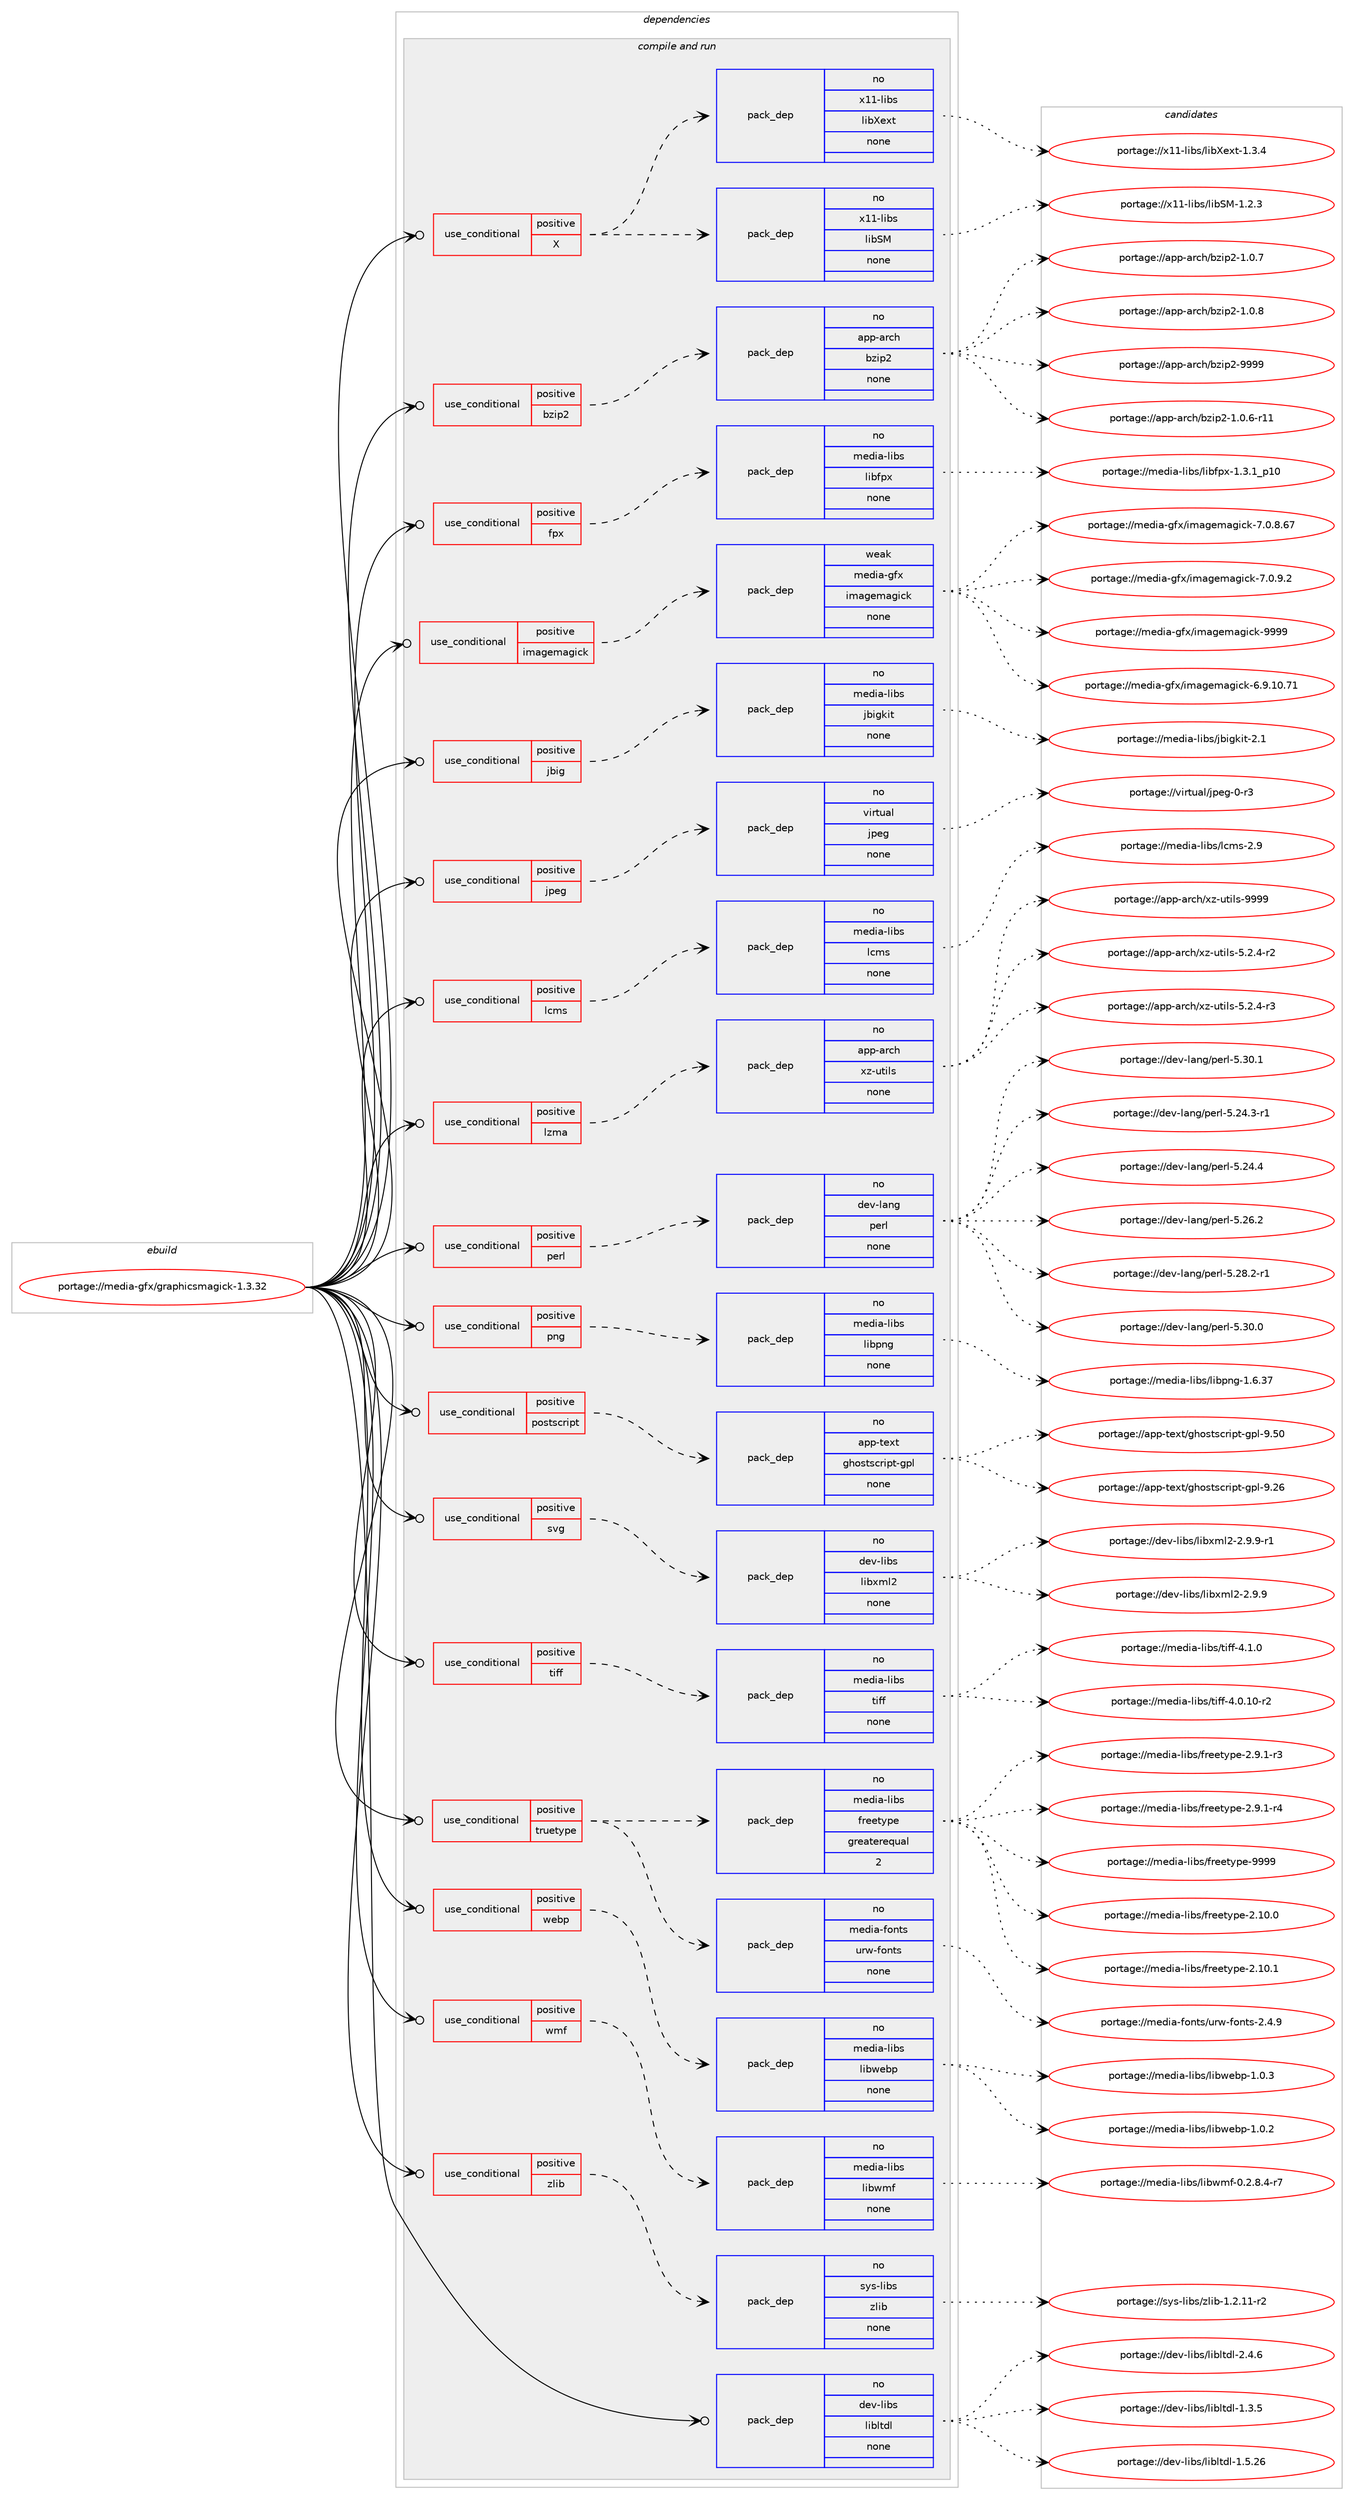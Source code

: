 digraph prolog {

# *************
# Graph options
# *************

newrank=true;
concentrate=true;
compound=true;
graph [rankdir=LR,fontname=Helvetica,fontsize=10,ranksep=1.5];#, ranksep=2.5, nodesep=0.2];
edge  [arrowhead=vee];
node  [fontname=Helvetica,fontsize=10];

# **********
# The ebuild
# **********

subgraph cluster_leftcol {
color=gray;
rank=same;
label=<<i>ebuild</i>>;
id [label="portage://media-gfx/graphicsmagick-1.3.32", color=red, width=4, href="../media-gfx/graphicsmagick-1.3.32.svg"];
}

# ****************
# The dependencies
# ****************

subgraph cluster_midcol {
color=gray;
label=<<i>dependencies</i>>;
subgraph cluster_compile {
fillcolor="#eeeeee";
style=filled;
label=<<i>compile</i>>;
}
subgraph cluster_compileandrun {
fillcolor="#eeeeee";
style=filled;
label=<<i>compile and run</i>>;
subgraph cond78471 {
dependency313718 [label=<<TABLE BORDER="0" CELLBORDER="1" CELLSPACING="0" CELLPADDING="4"><TR><TD ROWSPAN="3" CELLPADDING="10">use_conditional</TD></TR><TR><TD>positive</TD></TR><TR><TD>X</TD></TR></TABLE>>, shape=none, color=red];
subgraph pack230185 {
dependency313719 [label=<<TABLE BORDER="0" CELLBORDER="1" CELLSPACING="0" CELLPADDING="4" WIDTH="220"><TR><TD ROWSPAN="6" CELLPADDING="30">pack_dep</TD></TR><TR><TD WIDTH="110">no</TD></TR><TR><TD>x11-libs</TD></TR><TR><TD>libSM</TD></TR><TR><TD>none</TD></TR><TR><TD></TD></TR></TABLE>>, shape=none, color=blue];
}
dependency313718:e -> dependency313719:w [weight=20,style="dashed",arrowhead="vee"];
subgraph pack230186 {
dependency313720 [label=<<TABLE BORDER="0" CELLBORDER="1" CELLSPACING="0" CELLPADDING="4" WIDTH="220"><TR><TD ROWSPAN="6" CELLPADDING="30">pack_dep</TD></TR><TR><TD WIDTH="110">no</TD></TR><TR><TD>x11-libs</TD></TR><TR><TD>libXext</TD></TR><TR><TD>none</TD></TR><TR><TD></TD></TR></TABLE>>, shape=none, color=blue];
}
dependency313718:e -> dependency313720:w [weight=20,style="dashed",arrowhead="vee"];
}
id:e -> dependency313718:w [weight=20,style="solid",arrowhead="odotvee"];
subgraph cond78472 {
dependency313721 [label=<<TABLE BORDER="0" CELLBORDER="1" CELLSPACING="0" CELLPADDING="4"><TR><TD ROWSPAN="3" CELLPADDING="10">use_conditional</TD></TR><TR><TD>positive</TD></TR><TR><TD>bzip2</TD></TR></TABLE>>, shape=none, color=red];
subgraph pack230187 {
dependency313722 [label=<<TABLE BORDER="0" CELLBORDER="1" CELLSPACING="0" CELLPADDING="4" WIDTH="220"><TR><TD ROWSPAN="6" CELLPADDING="30">pack_dep</TD></TR><TR><TD WIDTH="110">no</TD></TR><TR><TD>app-arch</TD></TR><TR><TD>bzip2</TD></TR><TR><TD>none</TD></TR><TR><TD></TD></TR></TABLE>>, shape=none, color=blue];
}
dependency313721:e -> dependency313722:w [weight=20,style="dashed",arrowhead="vee"];
}
id:e -> dependency313721:w [weight=20,style="solid",arrowhead="odotvee"];
subgraph cond78473 {
dependency313723 [label=<<TABLE BORDER="0" CELLBORDER="1" CELLSPACING="0" CELLPADDING="4"><TR><TD ROWSPAN="3" CELLPADDING="10">use_conditional</TD></TR><TR><TD>positive</TD></TR><TR><TD>fpx</TD></TR></TABLE>>, shape=none, color=red];
subgraph pack230188 {
dependency313724 [label=<<TABLE BORDER="0" CELLBORDER="1" CELLSPACING="0" CELLPADDING="4" WIDTH="220"><TR><TD ROWSPAN="6" CELLPADDING="30">pack_dep</TD></TR><TR><TD WIDTH="110">no</TD></TR><TR><TD>media-libs</TD></TR><TR><TD>libfpx</TD></TR><TR><TD>none</TD></TR><TR><TD></TD></TR></TABLE>>, shape=none, color=blue];
}
dependency313723:e -> dependency313724:w [weight=20,style="dashed",arrowhead="vee"];
}
id:e -> dependency313723:w [weight=20,style="solid",arrowhead="odotvee"];
subgraph cond78474 {
dependency313725 [label=<<TABLE BORDER="0" CELLBORDER="1" CELLSPACING="0" CELLPADDING="4"><TR><TD ROWSPAN="3" CELLPADDING="10">use_conditional</TD></TR><TR><TD>positive</TD></TR><TR><TD>imagemagick</TD></TR></TABLE>>, shape=none, color=red];
subgraph pack230189 {
dependency313726 [label=<<TABLE BORDER="0" CELLBORDER="1" CELLSPACING="0" CELLPADDING="4" WIDTH="220"><TR><TD ROWSPAN="6" CELLPADDING="30">pack_dep</TD></TR><TR><TD WIDTH="110">weak</TD></TR><TR><TD>media-gfx</TD></TR><TR><TD>imagemagick</TD></TR><TR><TD>none</TD></TR><TR><TD></TD></TR></TABLE>>, shape=none, color=blue];
}
dependency313725:e -> dependency313726:w [weight=20,style="dashed",arrowhead="vee"];
}
id:e -> dependency313725:w [weight=20,style="solid",arrowhead="odotvee"];
subgraph cond78475 {
dependency313727 [label=<<TABLE BORDER="0" CELLBORDER="1" CELLSPACING="0" CELLPADDING="4"><TR><TD ROWSPAN="3" CELLPADDING="10">use_conditional</TD></TR><TR><TD>positive</TD></TR><TR><TD>jbig</TD></TR></TABLE>>, shape=none, color=red];
subgraph pack230190 {
dependency313728 [label=<<TABLE BORDER="0" CELLBORDER="1" CELLSPACING="0" CELLPADDING="4" WIDTH="220"><TR><TD ROWSPAN="6" CELLPADDING="30">pack_dep</TD></TR><TR><TD WIDTH="110">no</TD></TR><TR><TD>media-libs</TD></TR><TR><TD>jbigkit</TD></TR><TR><TD>none</TD></TR><TR><TD></TD></TR></TABLE>>, shape=none, color=blue];
}
dependency313727:e -> dependency313728:w [weight=20,style="dashed",arrowhead="vee"];
}
id:e -> dependency313727:w [weight=20,style="solid",arrowhead="odotvee"];
subgraph cond78476 {
dependency313729 [label=<<TABLE BORDER="0" CELLBORDER="1" CELLSPACING="0" CELLPADDING="4"><TR><TD ROWSPAN="3" CELLPADDING="10">use_conditional</TD></TR><TR><TD>positive</TD></TR><TR><TD>jpeg</TD></TR></TABLE>>, shape=none, color=red];
subgraph pack230191 {
dependency313730 [label=<<TABLE BORDER="0" CELLBORDER="1" CELLSPACING="0" CELLPADDING="4" WIDTH="220"><TR><TD ROWSPAN="6" CELLPADDING="30">pack_dep</TD></TR><TR><TD WIDTH="110">no</TD></TR><TR><TD>virtual</TD></TR><TR><TD>jpeg</TD></TR><TR><TD>none</TD></TR><TR><TD></TD></TR></TABLE>>, shape=none, color=blue];
}
dependency313729:e -> dependency313730:w [weight=20,style="dashed",arrowhead="vee"];
}
id:e -> dependency313729:w [weight=20,style="solid",arrowhead="odotvee"];
subgraph cond78477 {
dependency313731 [label=<<TABLE BORDER="0" CELLBORDER="1" CELLSPACING="0" CELLPADDING="4"><TR><TD ROWSPAN="3" CELLPADDING="10">use_conditional</TD></TR><TR><TD>positive</TD></TR><TR><TD>lcms</TD></TR></TABLE>>, shape=none, color=red];
subgraph pack230192 {
dependency313732 [label=<<TABLE BORDER="0" CELLBORDER="1" CELLSPACING="0" CELLPADDING="4" WIDTH="220"><TR><TD ROWSPAN="6" CELLPADDING="30">pack_dep</TD></TR><TR><TD WIDTH="110">no</TD></TR><TR><TD>media-libs</TD></TR><TR><TD>lcms</TD></TR><TR><TD>none</TD></TR><TR><TD></TD></TR></TABLE>>, shape=none, color=blue];
}
dependency313731:e -> dependency313732:w [weight=20,style="dashed",arrowhead="vee"];
}
id:e -> dependency313731:w [weight=20,style="solid",arrowhead="odotvee"];
subgraph cond78478 {
dependency313733 [label=<<TABLE BORDER="0" CELLBORDER="1" CELLSPACING="0" CELLPADDING="4"><TR><TD ROWSPAN="3" CELLPADDING="10">use_conditional</TD></TR><TR><TD>positive</TD></TR><TR><TD>lzma</TD></TR></TABLE>>, shape=none, color=red];
subgraph pack230193 {
dependency313734 [label=<<TABLE BORDER="0" CELLBORDER="1" CELLSPACING="0" CELLPADDING="4" WIDTH="220"><TR><TD ROWSPAN="6" CELLPADDING="30">pack_dep</TD></TR><TR><TD WIDTH="110">no</TD></TR><TR><TD>app-arch</TD></TR><TR><TD>xz-utils</TD></TR><TR><TD>none</TD></TR><TR><TD></TD></TR></TABLE>>, shape=none, color=blue];
}
dependency313733:e -> dependency313734:w [weight=20,style="dashed",arrowhead="vee"];
}
id:e -> dependency313733:w [weight=20,style="solid",arrowhead="odotvee"];
subgraph cond78479 {
dependency313735 [label=<<TABLE BORDER="0" CELLBORDER="1" CELLSPACING="0" CELLPADDING="4"><TR><TD ROWSPAN="3" CELLPADDING="10">use_conditional</TD></TR><TR><TD>positive</TD></TR><TR><TD>perl</TD></TR></TABLE>>, shape=none, color=red];
subgraph pack230194 {
dependency313736 [label=<<TABLE BORDER="0" CELLBORDER="1" CELLSPACING="0" CELLPADDING="4" WIDTH="220"><TR><TD ROWSPAN="6" CELLPADDING="30">pack_dep</TD></TR><TR><TD WIDTH="110">no</TD></TR><TR><TD>dev-lang</TD></TR><TR><TD>perl</TD></TR><TR><TD>none</TD></TR><TR><TD></TD></TR></TABLE>>, shape=none, color=blue];
}
dependency313735:e -> dependency313736:w [weight=20,style="dashed",arrowhead="vee"];
}
id:e -> dependency313735:w [weight=20,style="solid",arrowhead="odotvee"];
subgraph cond78480 {
dependency313737 [label=<<TABLE BORDER="0" CELLBORDER="1" CELLSPACING="0" CELLPADDING="4"><TR><TD ROWSPAN="3" CELLPADDING="10">use_conditional</TD></TR><TR><TD>positive</TD></TR><TR><TD>png</TD></TR></TABLE>>, shape=none, color=red];
subgraph pack230195 {
dependency313738 [label=<<TABLE BORDER="0" CELLBORDER="1" CELLSPACING="0" CELLPADDING="4" WIDTH="220"><TR><TD ROWSPAN="6" CELLPADDING="30">pack_dep</TD></TR><TR><TD WIDTH="110">no</TD></TR><TR><TD>media-libs</TD></TR><TR><TD>libpng</TD></TR><TR><TD>none</TD></TR><TR><TD></TD></TR></TABLE>>, shape=none, color=blue];
}
dependency313737:e -> dependency313738:w [weight=20,style="dashed",arrowhead="vee"];
}
id:e -> dependency313737:w [weight=20,style="solid",arrowhead="odotvee"];
subgraph cond78481 {
dependency313739 [label=<<TABLE BORDER="0" CELLBORDER="1" CELLSPACING="0" CELLPADDING="4"><TR><TD ROWSPAN="3" CELLPADDING="10">use_conditional</TD></TR><TR><TD>positive</TD></TR><TR><TD>postscript</TD></TR></TABLE>>, shape=none, color=red];
subgraph pack230196 {
dependency313740 [label=<<TABLE BORDER="0" CELLBORDER="1" CELLSPACING="0" CELLPADDING="4" WIDTH="220"><TR><TD ROWSPAN="6" CELLPADDING="30">pack_dep</TD></TR><TR><TD WIDTH="110">no</TD></TR><TR><TD>app-text</TD></TR><TR><TD>ghostscript-gpl</TD></TR><TR><TD>none</TD></TR><TR><TD></TD></TR></TABLE>>, shape=none, color=blue];
}
dependency313739:e -> dependency313740:w [weight=20,style="dashed",arrowhead="vee"];
}
id:e -> dependency313739:w [weight=20,style="solid",arrowhead="odotvee"];
subgraph cond78482 {
dependency313741 [label=<<TABLE BORDER="0" CELLBORDER="1" CELLSPACING="0" CELLPADDING="4"><TR><TD ROWSPAN="3" CELLPADDING="10">use_conditional</TD></TR><TR><TD>positive</TD></TR><TR><TD>svg</TD></TR></TABLE>>, shape=none, color=red];
subgraph pack230197 {
dependency313742 [label=<<TABLE BORDER="0" CELLBORDER="1" CELLSPACING="0" CELLPADDING="4" WIDTH="220"><TR><TD ROWSPAN="6" CELLPADDING="30">pack_dep</TD></TR><TR><TD WIDTH="110">no</TD></TR><TR><TD>dev-libs</TD></TR><TR><TD>libxml2</TD></TR><TR><TD>none</TD></TR><TR><TD></TD></TR></TABLE>>, shape=none, color=blue];
}
dependency313741:e -> dependency313742:w [weight=20,style="dashed",arrowhead="vee"];
}
id:e -> dependency313741:w [weight=20,style="solid",arrowhead="odotvee"];
subgraph cond78483 {
dependency313743 [label=<<TABLE BORDER="0" CELLBORDER="1" CELLSPACING="0" CELLPADDING="4"><TR><TD ROWSPAN="3" CELLPADDING="10">use_conditional</TD></TR><TR><TD>positive</TD></TR><TR><TD>tiff</TD></TR></TABLE>>, shape=none, color=red];
subgraph pack230198 {
dependency313744 [label=<<TABLE BORDER="0" CELLBORDER="1" CELLSPACING="0" CELLPADDING="4" WIDTH="220"><TR><TD ROWSPAN="6" CELLPADDING="30">pack_dep</TD></TR><TR><TD WIDTH="110">no</TD></TR><TR><TD>media-libs</TD></TR><TR><TD>tiff</TD></TR><TR><TD>none</TD></TR><TR><TD></TD></TR></TABLE>>, shape=none, color=blue];
}
dependency313743:e -> dependency313744:w [weight=20,style="dashed",arrowhead="vee"];
}
id:e -> dependency313743:w [weight=20,style="solid",arrowhead="odotvee"];
subgraph cond78484 {
dependency313745 [label=<<TABLE BORDER="0" CELLBORDER="1" CELLSPACING="0" CELLPADDING="4"><TR><TD ROWSPAN="3" CELLPADDING="10">use_conditional</TD></TR><TR><TD>positive</TD></TR><TR><TD>truetype</TD></TR></TABLE>>, shape=none, color=red];
subgraph pack230199 {
dependency313746 [label=<<TABLE BORDER="0" CELLBORDER="1" CELLSPACING="0" CELLPADDING="4" WIDTH="220"><TR><TD ROWSPAN="6" CELLPADDING="30">pack_dep</TD></TR><TR><TD WIDTH="110">no</TD></TR><TR><TD>media-fonts</TD></TR><TR><TD>urw-fonts</TD></TR><TR><TD>none</TD></TR><TR><TD></TD></TR></TABLE>>, shape=none, color=blue];
}
dependency313745:e -> dependency313746:w [weight=20,style="dashed",arrowhead="vee"];
subgraph pack230200 {
dependency313747 [label=<<TABLE BORDER="0" CELLBORDER="1" CELLSPACING="0" CELLPADDING="4" WIDTH="220"><TR><TD ROWSPAN="6" CELLPADDING="30">pack_dep</TD></TR><TR><TD WIDTH="110">no</TD></TR><TR><TD>media-libs</TD></TR><TR><TD>freetype</TD></TR><TR><TD>greaterequal</TD></TR><TR><TD>2</TD></TR></TABLE>>, shape=none, color=blue];
}
dependency313745:e -> dependency313747:w [weight=20,style="dashed",arrowhead="vee"];
}
id:e -> dependency313745:w [weight=20,style="solid",arrowhead="odotvee"];
subgraph cond78485 {
dependency313748 [label=<<TABLE BORDER="0" CELLBORDER="1" CELLSPACING="0" CELLPADDING="4"><TR><TD ROWSPAN="3" CELLPADDING="10">use_conditional</TD></TR><TR><TD>positive</TD></TR><TR><TD>webp</TD></TR></TABLE>>, shape=none, color=red];
subgraph pack230201 {
dependency313749 [label=<<TABLE BORDER="0" CELLBORDER="1" CELLSPACING="0" CELLPADDING="4" WIDTH="220"><TR><TD ROWSPAN="6" CELLPADDING="30">pack_dep</TD></TR><TR><TD WIDTH="110">no</TD></TR><TR><TD>media-libs</TD></TR><TR><TD>libwebp</TD></TR><TR><TD>none</TD></TR><TR><TD></TD></TR></TABLE>>, shape=none, color=blue];
}
dependency313748:e -> dependency313749:w [weight=20,style="dashed",arrowhead="vee"];
}
id:e -> dependency313748:w [weight=20,style="solid",arrowhead="odotvee"];
subgraph cond78486 {
dependency313750 [label=<<TABLE BORDER="0" CELLBORDER="1" CELLSPACING="0" CELLPADDING="4"><TR><TD ROWSPAN="3" CELLPADDING="10">use_conditional</TD></TR><TR><TD>positive</TD></TR><TR><TD>wmf</TD></TR></TABLE>>, shape=none, color=red];
subgraph pack230202 {
dependency313751 [label=<<TABLE BORDER="0" CELLBORDER="1" CELLSPACING="0" CELLPADDING="4" WIDTH="220"><TR><TD ROWSPAN="6" CELLPADDING="30">pack_dep</TD></TR><TR><TD WIDTH="110">no</TD></TR><TR><TD>media-libs</TD></TR><TR><TD>libwmf</TD></TR><TR><TD>none</TD></TR><TR><TD></TD></TR></TABLE>>, shape=none, color=blue];
}
dependency313750:e -> dependency313751:w [weight=20,style="dashed",arrowhead="vee"];
}
id:e -> dependency313750:w [weight=20,style="solid",arrowhead="odotvee"];
subgraph cond78487 {
dependency313752 [label=<<TABLE BORDER="0" CELLBORDER="1" CELLSPACING="0" CELLPADDING="4"><TR><TD ROWSPAN="3" CELLPADDING="10">use_conditional</TD></TR><TR><TD>positive</TD></TR><TR><TD>zlib</TD></TR></TABLE>>, shape=none, color=red];
subgraph pack230203 {
dependency313753 [label=<<TABLE BORDER="0" CELLBORDER="1" CELLSPACING="0" CELLPADDING="4" WIDTH="220"><TR><TD ROWSPAN="6" CELLPADDING="30">pack_dep</TD></TR><TR><TD WIDTH="110">no</TD></TR><TR><TD>sys-libs</TD></TR><TR><TD>zlib</TD></TR><TR><TD>none</TD></TR><TR><TD></TD></TR></TABLE>>, shape=none, color=blue];
}
dependency313752:e -> dependency313753:w [weight=20,style="dashed",arrowhead="vee"];
}
id:e -> dependency313752:w [weight=20,style="solid",arrowhead="odotvee"];
subgraph pack230204 {
dependency313754 [label=<<TABLE BORDER="0" CELLBORDER="1" CELLSPACING="0" CELLPADDING="4" WIDTH="220"><TR><TD ROWSPAN="6" CELLPADDING="30">pack_dep</TD></TR><TR><TD WIDTH="110">no</TD></TR><TR><TD>dev-libs</TD></TR><TR><TD>libltdl</TD></TR><TR><TD>none</TD></TR><TR><TD></TD></TR></TABLE>>, shape=none, color=blue];
}
id:e -> dependency313754:w [weight=20,style="solid",arrowhead="odotvee"];
}
subgraph cluster_run {
fillcolor="#eeeeee";
style=filled;
label=<<i>run</i>>;
}
}

# **************
# The candidates
# **************

subgraph cluster_choices {
rank=same;
color=gray;
label=<<i>candidates</i>>;

subgraph choice230185 {
color=black;
nodesep=1;
choiceportage1204949451081059811547108105988377454946504651 [label="portage://x11-libs/libSM-1.2.3", color=red, width=4,href="../x11-libs/libSM-1.2.3.svg"];
dependency313719:e -> choiceportage1204949451081059811547108105988377454946504651:w [style=dotted,weight="100"];
}
subgraph choice230186 {
color=black;
nodesep=1;
choiceportage12049494510810598115471081059888101120116454946514652 [label="portage://x11-libs/libXext-1.3.4", color=red, width=4,href="../x11-libs/libXext-1.3.4.svg"];
dependency313720:e -> choiceportage12049494510810598115471081059888101120116454946514652:w [style=dotted,weight="100"];
}
subgraph choice230187 {
color=black;
nodesep=1;
choiceportage97112112459711499104479812210511250454946484654451144949 [label="portage://app-arch/bzip2-1.0.6-r11", color=red, width=4,href="../app-arch/bzip2-1.0.6-r11.svg"];
choiceportage97112112459711499104479812210511250454946484655 [label="portage://app-arch/bzip2-1.0.7", color=red, width=4,href="../app-arch/bzip2-1.0.7.svg"];
choiceportage97112112459711499104479812210511250454946484656 [label="portage://app-arch/bzip2-1.0.8", color=red, width=4,href="../app-arch/bzip2-1.0.8.svg"];
choiceportage971121124597114991044798122105112504557575757 [label="portage://app-arch/bzip2-9999", color=red, width=4,href="../app-arch/bzip2-9999.svg"];
dependency313722:e -> choiceportage97112112459711499104479812210511250454946484654451144949:w [style=dotted,weight="100"];
dependency313722:e -> choiceportage97112112459711499104479812210511250454946484655:w [style=dotted,weight="100"];
dependency313722:e -> choiceportage97112112459711499104479812210511250454946484656:w [style=dotted,weight="100"];
dependency313722:e -> choiceportage971121124597114991044798122105112504557575757:w [style=dotted,weight="100"];
}
subgraph choice230188 {
color=black;
nodesep=1;
choiceportage1091011001059745108105981154710810598102112120454946514649951124948 [label="portage://media-libs/libfpx-1.3.1_p10", color=red, width=4,href="../media-libs/libfpx-1.3.1_p10.svg"];
dependency313724:e -> choiceportage1091011001059745108105981154710810598102112120454946514649951124948:w [style=dotted,weight="100"];
}
subgraph choice230189 {
color=black;
nodesep=1;
choiceportage10910110010597451031021204710510997103101109971031059910745544657464948465549 [label="portage://media-gfx/imagemagick-6.9.10.71", color=red, width=4,href="../media-gfx/imagemagick-6.9.10.71.svg"];
choiceportage109101100105974510310212047105109971031011099710310599107455546484656465455 [label="portage://media-gfx/imagemagick-7.0.8.67", color=red, width=4,href="../media-gfx/imagemagick-7.0.8.67.svg"];
choiceportage1091011001059745103102120471051099710310110997103105991074555464846574650 [label="portage://media-gfx/imagemagick-7.0.9.2", color=red, width=4,href="../media-gfx/imagemagick-7.0.9.2.svg"];
choiceportage1091011001059745103102120471051099710310110997103105991074557575757 [label="portage://media-gfx/imagemagick-9999", color=red, width=4,href="../media-gfx/imagemagick-9999.svg"];
dependency313726:e -> choiceportage10910110010597451031021204710510997103101109971031059910745544657464948465549:w [style=dotted,weight="100"];
dependency313726:e -> choiceportage109101100105974510310212047105109971031011099710310599107455546484656465455:w [style=dotted,weight="100"];
dependency313726:e -> choiceportage1091011001059745103102120471051099710310110997103105991074555464846574650:w [style=dotted,weight="100"];
dependency313726:e -> choiceportage1091011001059745103102120471051099710310110997103105991074557575757:w [style=dotted,weight="100"];
}
subgraph choice230190 {
color=black;
nodesep=1;
choiceportage109101100105974510810598115471069810510310710511645504649 [label="portage://media-libs/jbigkit-2.1", color=red, width=4,href="../media-libs/jbigkit-2.1.svg"];
dependency313728:e -> choiceportage109101100105974510810598115471069810510310710511645504649:w [style=dotted,weight="100"];
}
subgraph choice230191 {
color=black;
nodesep=1;
choiceportage118105114116117971084710611210110345484511451 [label="portage://virtual/jpeg-0-r3", color=red, width=4,href="../virtual/jpeg-0-r3.svg"];
dependency313730:e -> choiceportage118105114116117971084710611210110345484511451:w [style=dotted,weight="100"];
}
subgraph choice230192 {
color=black;
nodesep=1;
choiceportage109101100105974510810598115471089910911545504657 [label="portage://media-libs/lcms-2.9", color=red, width=4,href="../media-libs/lcms-2.9.svg"];
dependency313732:e -> choiceportage109101100105974510810598115471089910911545504657:w [style=dotted,weight="100"];
}
subgraph choice230193 {
color=black;
nodesep=1;
choiceportage9711211245971149910447120122451171161051081154553465046524511450 [label="portage://app-arch/xz-utils-5.2.4-r2", color=red, width=4,href="../app-arch/xz-utils-5.2.4-r2.svg"];
choiceportage9711211245971149910447120122451171161051081154553465046524511451 [label="portage://app-arch/xz-utils-5.2.4-r3", color=red, width=4,href="../app-arch/xz-utils-5.2.4-r3.svg"];
choiceportage9711211245971149910447120122451171161051081154557575757 [label="portage://app-arch/xz-utils-9999", color=red, width=4,href="../app-arch/xz-utils-9999.svg"];
dependency313734:e -> choiceportage9711211245971149910447120122451171161051081154553465046524511450:w [style=dotted,weight="100"];
dependency313734:e -> choiceportage9711211245971149910447120122451171161051081154553465046524511451:w [style=dotted,weight="100"];
dependency313734:e -> choiceportage9711211245971149910447120122451171161051081154557575757:w [style=dotted,weight="100"];
}
subgraph choice230194 {
color=black;
nodesep=1;
choiceportage100101118451089711010347112101114108455346505246514511449 [label="portage://dev-lang/perl-5.24.3-r1", color=red, width=4,href="../dev-lang/perl-5.24.3-r1.svg"];
choiceportage10010111845108971101034711210111410845534650524652 [label="portage://dev-lang/perl-5.24.4", color=red, width=4,href="../dev-lang/perl-5.24.4.svg"];
choiceportage10010111845108971101034711210111410845534650544650 [label="portage://dev-lang/perl-5.26.2", color=red, width=4,href="../dev-lang/perl-5.26.2.svg"];
choiceportage100101118451089711010347112101114108455346505646504511449 [label="portage://dev-lang/perl-5.28.2-r1", color=red, width=4,href="../dev-lang/perl-5.28.2-r1.svg"];
choiceportage10010111845108971101034711210111410845534651484648 [label="portage://dev-lang/perl-5.30.0", color=red, width=4,href="../dev-lang/perl-5.30.0.svg"];
choiceportage10010111845108971101034711210111410845534651484649 [label="portage://dev-lang/perl-5.30.1", color=red, width=4,href="../dev-lang/perl-5.30.1.svg"];
dependency313736:e -> choiceportage100101118451089711010347112101114108455346505246514511449:w [style=dotted,weight="100"];
dependency313736:e -> choiceportage10010111845108971101034711210111410845534650524652:w [style=dotted,weight="100"];
dependency313736:e -> choiceportage10010111845108971101034711210111410845534650544650:w [style=dotted,weight="100"];
dependency313736:e -> choiceportage100101118451089711010347112101114108455346505646504511449:w [style=dotted,weight="100"];
dependency313736:e -> choiceportage10010111845108971101034711210111410845534651484648:w [style=dotted,weight="100"];
dependency313736:e -> choiceportage10010111845108971101034711210111410845534651484649:w [style=dotted,weight="100"];
}
subgraph choice230195 {
color=black;
nodesep=1;
choiceportage109101100105974510810598115471081059811211010345494654465155 [label="portage://media-libs/libpng-1.6.37", color=red, width=4,href="../media-libs/libpng-1.6.37.svg"];
dependency313738:e -> choiceportage109101100105974510810598115471081059811211010345494654465155:w [style=dotted,weight="100"];
}
subgraph choice230196 {
color=black;
nodesep=1;
choiceportage97112112451161011201164710310411111511611599114105112116451031121084557465054 [label="portage://app-text/ghostscript-gpl-9.26", color=red, width=4,href="../app-text/ghostscript-gpl-9.26.svg"];
choiceportage97112112451161011201164710310411111511611599114105112116451031121084557465348 [label="portage://app-text/ghostscript-gpl-9.50", color=red, width=4,href="../app-text/ghostscript-gpl-9.50.svg"];
dependency313740:e -> choiceportage97112112451161011201164710310411111511611599114105112116451031121084557465054:w [style=dotted,weight="100"];
dependency313740:e -> choiceportage97112112451161011201164710310411111511611599114105112116451031121084557465348:w [style=dotted,weight="100"];
}
subgraph choice230197 {
color=black;
nodesep=1;
choiceportage1001011184510810598115471081059812010910850455046574657 [label="portage://dev-libs/libxml2-2.9.9", color=red, width=4,href="../dev-libs/libxml2-2.9.9.svg"];
choiceportage10010111845108105981154710810598120109108504550465746574511449 [label="portage://dev-libs/libxml2-2.9.9-r1", color=red, width=4,href="../dev-libs/libxml2-2.9.9-r1.svg"];
dependency313742:e -> choiceportage1001011184510810598115471081059812010910850455046574657:w [style=dotted,weight="100"];
dependency313742:e -> choiceportage10010111845108105981154710810598120109108504550465746574511449:w [style=dotted,weight="100"];
}
subgraph choice230198 {
color=black;
nodesep=1;
choiceportage10910110010597451081059811547116105102102455246484649484511450 [label="portage://media-libs/tiff-4.0.10-r2", color=red, width=4,href="../media-libs/tiff-4.0.10-r2.svg"];
choiceportage10910110010597451081059811547116105102102455246494648 [label="portage://media-libs/tiff-4.1.0", color=red, width=4,href="../media-libs/tiff-4.1.0.svg"];
dependency313744:e -> choiceportage10910110010597451081059811547116105102102455246484649484511450:w [style=dotted,weight="100"];
dependency313744:e -> choiceportage10910110010597451081059811547116105102102455246494648:w [style=dotted,weight="100"];
}
subgraph choice230199 {
color=black;
nodesep=1;
choiceportage10910110010597451021111101161154711711411945102111110116115455046524657 [label="portage://media-fonts/urw-fonts-2.4.9", color=red, width=4,href="../media-fonts/urw-fonts-2.4.9.svg"];
dependency313746:e -> choiceportage10910110010597451021111101161154711711411945102111110116115455046524657:w [style=dotted,weight="100"];
}
subgraph choice230200 {
color=black;
nodesep=1;
choiceportage1091011001059745108105981154710211410110111612111210145504649484648 [label="portage://media-libs/freetype-2.10.0", color=red, width=4,href="../media-libs/freetype-2.10.0.svg"];
choiceportage1091011001059745108105981154710211410110111612111210145504649484649 [label="portage://media-libs/freetype-2.10.1", color=red, width=4,href="../media-libs/freetype-2.10.1.svg"];
choiceportage109101100105974510810598115471021141011011161211121014550465746494511451 [label="portage://media-libs/freetype-2.9.1-r3", color=red, width=4,href="../media-libs/freetype-2.9.1-r3.svg"];
choiceportage109101100105974510810598115471021141011011161211121014550465746494511452 [label="portage://media-libs/freetype-2.9.1-r4", color=red, width=4,href="../media-libs/freetype-2.9.1-r4.svg"];
choiceportage109101100105974510810598115471021141011011161211121014557575757 [label="portage://media-libs/freetype-9999", color=red, width=4,href="../media-libs/freetype-9999.svg"];
dependency313747:e -> choiceportage1091011001059745108105981154710211410110111612111210145504649484648:w [style=dotted,weight="100"];
dependency313747:e -> choiceportage1091011001059745108105981154710211410110111612111210145504649484649:w [style=dotted,weight="100"];
dependency313747:e -> choiceportage109101100105974510810598115471021141011011161211121014550465746494511451:w [style=dotted,weight="100"];
dependency313747:e -> choiceportage109101100105974510810598115471021141011011161211121014550465746494511452:w [style=dotted,weight="100"];
dependency313747:e -> choiceportage109101100105974510810598115471021141011011161211121014557575757:w [style=dotted,weight="100"];
}
subgraph choice230201 {
color=black;
nodesep=1;
choiceportage109101100105974510810598115471081059811910198112454946484650 [label="portage://media-libs/libwebp-1.0.2", color=red, width=4,href="../media-libs/libwebp-1.0.2.svg"];
choiceportage109101100105974510810598115471081059811910198112454946484651 [label="portage://media-libs/libwebp-1.0.3", color=red, width=4,href="../media-libs/libwebp-1.0.3.svg"];
dependency313749:e -> choiceportage109101100105974510810598115471081059811910198112454946484650:w [style=dotted,weight="100"];
dependency313749:e -> choiceportage109101100105974510810598115471081059811910198112454946484651:w [style=dotted,weight="100"];
}
subgraph choice230202 {
color=black;
nodesep=1;
choiceportage109101100105974510810598115471081059811910910245484650465646524511455 [label="portage://media-libs/libwmf-0.2.8.4-r7", color=red, width=4,href="../media-libs/libwmf-0.2.8.4-r7.svg"];
dependency313751:e -> choiceportage109101100105974510810598115471081059811910910245484650465646524511455:w [style=dotted,weight="100"];
}
subgraph choice230203 {
color=black;
nodesep=1;
choiceportage11512111545108105981154712210810598454946504649494511450 [label="portage://sys-libs/zlib-1.2.11-r2", color=red, width=4,href="../sys-libs/zlib-1.2.11-r2.svg"];
dependency313753:e -> choiceportage11512111545108105981154712210810598454946504649494511450:w [style=dotted,weight="100"];
}
subgraph choice230204 {
color=black;
nodesep=1;
choiceportage10010111845108105981154710810598108116100108454946514653 [label="portage://dev-libs/libltdl-1.3.5", color=red, width=4,href="../dev-libs/libltdl-1.3.5.svg"];
choiceportage1001011184510810598115471081059810811610010845494653465054 [label="portage://dev-libs/libltdl-1.5.26", color=red, width=4,href="../dev-libs/libltdl-1.5.26.svg"];
choiceportage10010111845108105981154710810598108116100108455046524654 [label="portage://dev-libs/libltdl-2.4.6", color=red, width=4,href="../dev-libs/libltdl-2.4.6.svg"];
dependency313754:e -> choiceportage10010111845108105981154710810598108116100108454946514653:w [style=dotted,weight="100"];
dependency313754:e -> choiceportage1001011184510810598115471081059810811610010845494653465054:w [style=dotted,weight="100"];
dependency313754:e -> choiceportage10010111845108105981154710810598108116100108455046524654:w [style=dotted,weight="100"];
}
}

}

